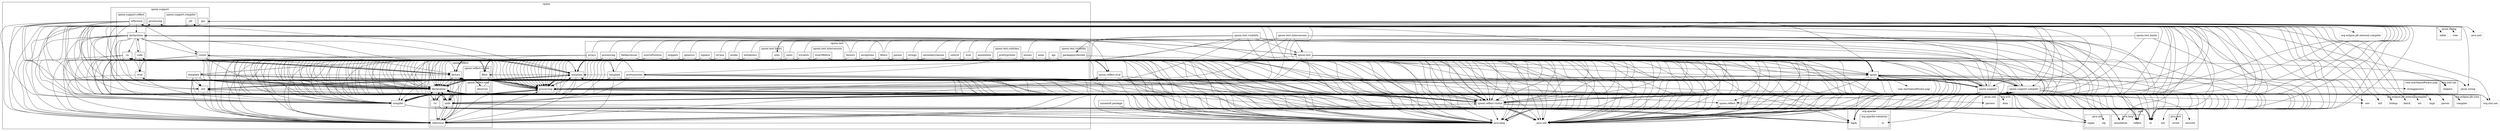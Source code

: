 digraph G {
	node [shape=box]; compound=true; ratio=fill;
	"spoon.test.limits.utils" -> "java.lang";
	"spoon.test.limits.utils" -> "spoon.test";
	"spoon.test.limits.utils" -> "spoon.reflect.declaration";
	"spoon.test.limits.utils" -> "spoon.reflect.code";
	"spoon.test.limits.utils" -> "spoon.processing";
	"spoon.test.limits.utils" -> "spoon.reflect.visitor.filter";
	"spoon.test.limits.utils" -> "spoon.reflect.visitor";
	"spoon.test.limits.utils" -> "java.util";
	"javax.swing.tree" [color=grey];
	"org.apache.log4j" [color=grey];
	"spoon.test.intercession" -> "spoon.test";
	"spoon.test.intercession" -> "spoon.reflect.factory";
	"spoon.test.intercession" -> "java.lang";
	"spoon.test.intercession" -> "spoon.reflect.code";
	"spoon.test.intercession" -> "spoon.reflect.declaration";
	"spoon.test.intercession" -> "spoon.processing";
	"spoon.test.intercession" -> "java.util";
	"spoon.test.intercession" -> "spoon.template";
	"spoon.test.casts" -> "spoon.test";
	"spoon.test.casts" -> "spoon.reflect.factory";
	"spoon.test.casts" -> "java.lang";
	"spoon.test.casts" -> "spoon.reflect.code";
	"spoon.test.casts" -> "spoon.reflect.declaration";
	"spoon.test.casts" -> "spoon.processing";
	"spoon.test.casts" -> "java.util";
	"spoon.test.casts" -> "spoon.template";
	"spoon.test.casts" -> "spoon.reflect.visitor.filter";
	"spoon.test.casts" -> "spoon.reflect.visitor";
	"spoon.support.util" -> "java.lang";
	"spoon.support.util" -> "org.eclipse.jdt.internal.compiler.env";
	"spoon.support.util" -> "java.io";
	"spoon.support.util" -> "org.eclipse.jdt.internal.compiler.util";
	"spoon.support.util" -> "org.eclipse.jdt.core.compiler";
	"spoon.support.util" -> "java.util";
	"spoon.support.util" -> "spoon.reflect.code";
	"spoon.support.util" -> "spoon.reflect.declaration";
	"spoon.support.util" -> "spoon.processing";
	"spoon.support.util" -> "spoon.template";
	"spoon.support.util" -> "spoon.reflect.reference";
	"spoon.support.util" -> "java.lang.reflect";
	"java.net" [color=grey];
	"spoon.test.annotation" -> "java.lang";
	"spoon.test.annotation" -> "spoon.test";
	"spoon.test.annotation" -> "spoon.reflect.declaration";
	"spoon.test.annotation" -> "spoon.processing";
	"spoon.test.annotation" -> "java.util";
	"spoon.test.annotation" -> "spoon";
	"spoon.test.annotation" -> "spoon.reflect.factory";
	"spoon.test.annotation" -> "spoon.compiler";
	"spoon.test.annotation" -> "java.io";
	"spoon.test.annotation" -> "spoon.reflect.visitor.filter";
	"spoon.test.annotation" -> "spoon.reflect.visitor";
	"spoon.test.annotation" -> "java.lang.annotation";
	"spoon.test.annotation" -> "spoon.reflect.reference";
	"spoon.test.trycatch" -> "java.lang";
	"spoon.test.trycatch" -> "java.io";
	"spoon.test.trycatch" -> "spoon.test";
	"spoon.test.trycatch" -> "spoon.reflect.factory";
	"spoon.test.trycatch" -> "spoon.reflect.code";
	"spoon.test.trycatch" -> "spoon.reflect.declaration";
	"spoon.test.trycatch" -> "spoon.processing";
	"spoon.test.trycatch" -> "spoon.template";
	"spoon.test.trycatch" -> "spoon.reflect.visitor.filter";
	"spoon.test.trycatch" -> "spoon.reflect.visitor";
	"spoon.test.trycatch" -> "java.util";
	"spoon.test.trycatch" -> "spoon.reflect.reference";
	"spoon" -> "spoon.reflect.factory";
	"spoon" -> "java.util";
	"spoon" -> "com.martiansoftware.jsap";
	"spoon" -> "org.apache.log4j";
	"spoon" -> "java.lang";
	"spoon" -> "com.martiansoftware.jsap.stringparsers";
	"spoon" -> "java.io";
	"spoon" -> "spoon.support";
	"spoon" -> "spoon.compiler";
	"spoon" -> "spoon.processing";
	"spoon" -> "spoon.support.compiler.jdt";
	"spoon" -> "spoon.reflect.visitor";
	"spoon" -> "spoon.support.compiler";
	"spoon" -> "org.xml.sax.helpers";
	"spoon" -> "org.xml.sax";
	"spoon" -> "spoon.support.processing";
	"spoon" -> "spoon.support.gui";
	"spoon" -> "javax.swing";
	"spoon" -> "java.awt.event";
	"spoon.test.intercession.insertBefore" -> "java.lang";
	"spoon.test.intercession.insertBefore" -> "spoon.reflect.factory";
	"spoon.test.intercession.insertBefore" -> "spoon";
	"spoon.test.intercession.insertBefore" -> "spoon.compiler";
	"spoon.test.intercession.insertBefore" -> "java.util";
	"spoon.test.intercession.insertBefore" -> "spoon.processing";
	"spoon.test.intercession.insertBefore" -> "spoon.reflect.code";
	"spoon.test.intercession.insertBefore" -> "spoon.reflect.declaration";
	"spoon.test.intercession.insertBefore" -> "spoon.template";
	"spoon.test.intercession.insertBefore" -> "java.io";
	"spoon.test.intercession.insertBefore" -> "spoon.reflect.visitor.filter";
	"spoon.test.intercession.insertBefore" -> "spoon.reflect.visitor";
	"org.xml.sax" [color=grey];
	"spoon.test.filters" -> "spoon.reflect.factory";
	"spoon.test.filters" -> "java.lang";
	"spoon.test.filters" -> "spoon.test";
	"spoon.test.filters" -> "spoon.reflect.declaration";
	"spoon.test.filters" -> "spoon.processing";
	"spoon.test.filters" -> "spoon.reflect.visitor.filter";
	"spoon.test.filters" -> "spoon.reflect.visitor";
	"spoon.test.filters" -> "java.util";
	"spoon.test.filters" -> "spoon.support.reflect.declaration";
	"spoon.test.filters" -> "java.io";
	"spoon.test.filters" -> "spoon";
	"spoon.test.filters" -> "spoon.compiler";
	"spoon.test.filters" -> "spoon.reflect.code";
	"spoon.test.filters" -> "spoon.template";
	"spoon.test.factory" -> "java.lang";
	"spoon.test.factory" -> "spoon.test";
	"spoon.test.factory" -> "spoon.reflect.declaration";
	"spoon.test.factory" -> "spoon.reflect.code";
	"spoon.test.factory" -> "spoon.processing";
	"spoon.test.factory" -> "java.util";
	"spoon.test.factory" -> "spoon.template";
	"spoon.test.factory" -> "spoon.reflect.factory";
	"spoon.test.factory" -> "spoon.support.reflect.declaration";
	"spoon.test.factory" -> "java.io";
	"spoon.test.factory" -> "spoon.support";
	"spoon.test.factory" -> "spoon.compiler";
	"javax.swing" [color=grey];
	"spoon.test.eval" -> "java.lang";
	"spoon.test.eval" -> "spoon.test";
	"spoon.test.eval" -> "spoon.reflect.declaration";
	"spoon.test.eval" -> "spoon.reflect.code";
	"spoon.test.eval" -> "spoon.processing";
	"spoon.test.eval" -> "java.util";
	"spoon.test.eval" -> "spoon.template";
	"spoon.test.eval" -> "java.io";
	"java.io" [color=grey];
	"spoon.reflect.visitor" -> "java.lang.annotation";
	"spoon.reflect.visitor" -> "java.lang";
	"spoon.reflect.visitor" -> "spoon.reflect.declaration";
	"spoon.reflect.visitor" -> "spoon.processing";
	"spoon.reflect.visitor" -> "spoon.reflect.code";
	"spoon.reflect.visitor" -> "spoon.template";
	"spoon.reflect.visitor" -> "spoon.reflect.reference";
	"spoon.reflect.visitor" -> "java.util";
	"spoon.reflect.visitor" -> "spoon.compiler";
	"spoon.reflect.visitor" -> "spoon.reflect.cu";
	"spoon.reflect.visitor" -> "spoon.reflect.factory";
	"spoon.reflect.visitor" -> "spoon.support.reflect.cu";
	"spoon.reflect.visitor" -> "spoon.support.util";
	"spoon.reflect.visitor" -> "spoon";
	"spoon.reflect.visitor" -> "org.apache.log4j";
	"spoon.reflect.visitor" -> "java.io";
	"spoon.support.template" -> "java.lang";
	"spoon.support.template" -> "spoon.template";
	"spoon.support.template" -> "spoon.reflect.declaration";
	"spoon.support.template" -> "spoon.processing";
	"spoon.support.template" -> "spoon.reflect.reference";
	"spoon.support.template" -> "java.util";
	"spoon.support.template" -> "spoon.reflect.code";
	"spoon.support.template" -> "java.lang.reflect";
	"spoon.support.template" -> "spoon.reflect.factory";
	"spoon.support.template" -> "spoon.support.util";
	"spoon.support.template" -> "spoon";
	"spoon.support.template" -> "org.apache.log4j";
	"spoon.support.template" -> "spoon.reflect.visitor";
	"spoon.support.template" -> "java.io";
	"spoon.support.template" -> "spoon.reflect.visitor.filter";
	"spoon.test.sourcePosition" -> "java.lang";
	"spoon.test.sourcePosition" -> "spoon.test";
	"spoon.test.sourcePosition" -> "spoon.reflect.declaration";
	"spoon.test.sourcePosition" -> "spoon.processing";
	"spoon.test.sourcePosition" -> "spoon.reflect.factory";
	"spoon.test.sourcePosition" -> "spoon.reflect.visitor.filter";
	"spoon.test.sourcePosition" -> "spoon.reflect.visitor";
	"spoon.test.sourcePosition" -> "spoon.reflect.code";
	"spoon.test.sourcePosition" -> "java.util";
	"spoon.test.sourcePosition" -> "spoon.reflect.cu";
	"com.martiansoftware.jsap.stringparsers" [color=grey];
	"spoon.test.visibility" -> "java.lang";
	"spoon.test.visibility" -> "spoon.test.visibility.packageprotected";
	"spoon.test.visibility" -> "spoon.test";
	"spoon.test.visibility" -> "spoon.reflect.factory";
	"spoon.test.visibility" -> "spoon.reflect.declaration";
	"spoon.test.visibility" -> "spoon.reflect.code";
	"spoon.test.visibility" -> "spoon.processing";
	"spoon.test.visibility" -> "java.util";
	"spoon.test.visibility" -> "spoon.template";
	"java.util.zip" [color=grey];
	"spoon.test.main" -> "java.lang";
	"spoon.test.main" -> "spoon";
	"spoon.test.exceptions" -> "java.lang";
	"spoon.test.exceptions" -> "spoon";
	"spoon.test.exceptions" -> "spoon.reflect.factory";
	"spoon.test.exceptions" -> "spoon.compiler";
	"spoon.test.exceptions" -> "java.util";
	"spoon.test.exceptions" -> "spoon.processing";
	"spoon.test.exceptions" -> "spoon.test";
	"spoon.test.exceptions" -> "spoon.reflect.code";
	"spoon.test.exceptions" -> "spoon.reflect.declaration";
	"spoon.test.exceptions" -> "java.io";
	"java.lang" [color=grey];
	"java.awt.event" [color=grey];
	"spoon.test.template" -> "spoon.template";
	"spoon.test.template" -> "java.lang";
	"spoon.test.template" -> "spoon.reflect.declaration";
	"spoon.test.template" -> "spoon.processing";
	"spoon.test.template" -> "spoon.reflect.reference";
	"spoon.test.template" -> "spoon";
	"spoon.test.template" -> "spoon.reflect.factory";
	"spoon.test.template" -> "spoon.compiler";
	"spoon.test.template" -> "java.util";
	"spoon.test.template" -> "spoon.reflect.code";
	"spoon.test.template" -> "spoon.reflect.visitor.filter";
	"spoon.test.template" -> "spoon.reflect.visitor";
	"spoon.test.template" -> "java.io";
	"spoon.test.strings" -> "java.lang";
	"spoon.test.strings" -> "java.io";
	"spoon.test.strings" -> "spoon.test";
	"spoon.test.strings" -> "spoon.reflect.factory";
	"spoon.test.strings" -> "spoon.reflect.code";
	"spoon.test.strings" -> "spoon.reflect.declaration";
	"spoon.test.strings" -> "spoon.processing";
	"spoon.test.strings" -> "java.util";
	"spoon.test.strings" -> "spoon.template";
	"spoon.test.strings" -> "spoon.reflect.visitor.filter";
	"spoon.test.strings" -> "spoon.reflect.visitor";
	"spoon.support.reflect.eval" -> "spoon.reflect.code";
	"spoon.support.reflect.eval" -> "spoon.reflect.declaration";
	"spoon.support.reflect.eval" -> "java.lang";
	"spoon.support.reflect.eval" -> "spoon.processing";
	"spoon.support.reflect.eval" -> "spoon.template";
	"spoon.support.reflect.eval" -> "spoon";
	"spoon.support.reflect.eval" -> "spoon.reflect.eval";
	"spoon.support.reflect.eval" -> "spoon.reflect.visitor";
	"spoon.support.reflect.eval" -> "spoon.reflect.factory";
	"spoon.support.reflect.eval" -> "java.util";
	"spoon.support.reflect.eval" -> "spoon.reflect.reference";
	"spoon.support.reflect.eval" -> "spoon.support.util";
	"spoon.support.reflect.eval" -> "spoon.reflect.visitor.filter";
	"spoon.support.reflect.eval" -> "org.apache.log4j";
	"spoon.support.reflect.eval" -> "spoon.compiler";
	"org.eclipse.jdt.internal.compiler.env" [color=grey];
	"org.eclipse.jdt.internal.compiler.lookup" [color=grey];
	"spoon.test.generics" -> "java.lang";
	"spoon.test.generics" -> "java.util";
	"spoon.test.generics" -> "java.io";
	"spoon.test.generics" -> "spoon.test";
	"spoon.test.generics" -> "spoon.reflect.declaration";
	"spoon.test.generics" -> "spoon.reflect.code";
	"spoon.test.generics" -> "spoon.processing";
	"spoon.test.generics" -> "spoon.reflect.visitor.filter";
	"spoon.test.generics" -> "spoon.reflect.visitor";
	"spoon.test.generics" -> "spoon.reflect.reference";
	"spoon.test.generics" -> "spoon.support";
	"spoon.test.generics" -> "spoon.compiler";
	"spoon.test.generics" -> "spoon.template";
	"spoon.test.generics" -> "spoon.reflect.factory";
	"spoon.reflect.cu" -> "java.lang";
	"spoon.reflect.cu" -> "java.io";
	"spoon.reflect.cu" -> "java.util";
	"spoon.reflect.cu" -> "spoon.reflect.declaration";
	"spoon.reflect.cu" -> "spoon.processing";
	"spoon.reflect.cu" -> "spoon.reflect.reference";
	"org.eclipse.jdt.internal.compiler.util" [color=grey];
	"spoon.template" -> "java.lang.annotation";
	"spoon.template" -> "java.lang";
	"spoon.template" -> "spoon.support.template";
	"spoon.template" -> "spoon.reflect.declaration";
	"spoon.template" -> "spoon.reflect.code";
	"spoon.template" -> "spoon.processing";
	"spoon.template" -> "spoon.reflect.factory";
	"spoon.template" -> "java.util";
	"spoon.template" -> "spoon.reflect.visitor";
	"spoon.template" -> "spoon.reflect.cu";
	"spoon.template" -> "spoon.reflect.reference";
	"spoon.template" -> "spoon.reflect.visitor.filter";
	"spoon.template" -> "spoon";
	"spoon.template" -> "java.lang.reflect";
	"spoon.template" -> "spoon.support.util";
	"spoon.template" -> "org.apache.log4j";
	"spoon.template" -> "java.util.regex";
	"spoon.template" -> "java.io";
	"spoon.test.secondaryclasses" -> "javax.swing";
	"spoon.test.secondaryclasses" -> "java.lang";
	"spoon.test.secondaryclasses" -> "java.awt.event";
	"spoon.test.secondaryclasses" -> "spoon.test";
	"spoon.test.secondaryclasses" -> "spoon.reflect.declaration";
	"spoon.test.secondaryclasses" -> "spoon.reflect.code";
	"spoon.test.secondaryclasses" -> "spoon.processing";
	"spoon.test.secondaryclasses" -> "spoon.template";
	"spoon.test.secondaryclasses" -> "spoon.reflect.visitor.filter";
	"spoon.test.secondaryclasses" -> "spoon.reflect.visitor";
	"spoon.test.secondaryclasses" -> "java.util";
	"spoon.test.secondaryclasses" -> "spoon.reflect.reference";
	"spoon.test.secondaryclasses" -> "spoon.reflect.factory";
	"spoon.test.secondaryclasses" -> "spoon.compiler";
	"spoon.test.secondaryclasses" -> "java.io";
	"javax.xml.parsers" [color=grey];
	"spoon.test.replace" -> "java.lang";
	"spoon.test.replace" -> "java.io";
	"spoon.test.replace" -> "spoon.reflect.factory";
	"spoon.test.replace" -> "spoon";
	"spoon.test.replace" -> "spoon.compiler";
	"spoon.test.replace" -> "java.util";
	"spoon.test.replace" -> "spoon.processing";
	"spoon.test.replace" -> "spoon.reflect.declaration";
	"spoon.test.replace" -> "spoon.reflect.code";
	"spoon.test.replace" -> "spoon.reflect.visitor.filter";
	"spoon.test.replace" -> "spoon.reflect.visitor";
	"spoon.test.replace" -> "spoon.template";
	"spoon.test.replace" -> "spoon.reflect.reference";
	"org.w3c.dom" [color=grey];
	"spoon.test.ctCase" -> "java.lang";
	"spoon.test.ctCase" -> "spoon.reflect.factory";
	"spoon.test.ctCase" -> "spoon.reflect.visitor.filter";
	"spoon.test.ctCase" -> "spoon.reflect.visitor";
	"spoon.test.ctCase" -> "java.util";
	"spoon.test.ctCase" -> "spoon.test";
	"spoon.test.ctCase" -> "spoon.reflect.declaration";
	"spoon.test.ctCase" -> "spoon.processing";
	"spoon.test.ctCase" -> "spoon.reflect.code";
	"spoon.test" -> "java.lang";
	"spoon.test" -> "spoon";
	"spoon.test" -> "spoon.compiler";
	"spoon.test" -> "spoon.processing";
	"spoon.test" -> "java.util";
	"spoon.test" -> "spoon.reflect.factory";
	"spoon.test" -> "java.io";
	"spoon.test" -> "spoon.reflect.declaration";
	"spoon.test" -> "spoon.support";
	"java.lang.reflect" [color=grey];
	"spoon.support.compiler" -> "java.io";
	"spoon.support.compiler" -> "java.lang";
	"spoon.support.compiler" -> "spoon.compiler";
	"spoon.support.compiler" -> "org.apache.log4j";
	"spoon.support.compiler" -> "java.util";
	"spoon.support.compiler" -> "spoon";
	"spoon.support.compiler" -> "spoon.reflect.code";
	"spoon.support.compiler" -> "spoon.reflect.declaration";
	"spoon.support.compiler" -> "spoon.processing";
	"spoon.support.compiler" -> "spoon.template";
	"spoon.support.compiler" -> "spoon.reflect.factory";
	"spoon.support.compiler" -> "spoon.reflect.reference";
	"spoon.support.compiler" -> "spoon.support.reflect.declaration";
	"spoon.support.compiler" -> "spoon.reflect.visitor";
	"spoon.support.compiler" -> "spoon.support.compiler.jdt";
	"spoon.support.compiler" -> "java.util.zip";
	"javax.swing.table" [color=grey];
	"spoon.test.subclass.prettyprinter" -> "java.lang";
	"spoon.test.subclass.prettyprinter" -> "spoon.test.prettyprinter";
	"spoon.test.prettyprinter" -> "java.lang";
	"spoon.test.prettyprinter" -> "spoon";
	"spoon.test.prettyprinter" -> "spoon.compiler";
	"spoon.test.prettyprinter" -> "spoon.processing";
	"spoon.test.prettyprinter" -> "java.util";
	"spoon.test.prettyprinter" -> "spoon.reflect.factory";
	"spoon.test.prettyprinter" -> "spoon.reflect.declaration";
	"spoon.test.prettyprinter" -> "spoon.reflect.code";
	"spoon.test.prettyprinter" -> "spoon.template";
	"spoon.test.prettyprinter" -> "spoon.reflect.visitor.filter";
	"spoon.test.prettyprinter" -> "spoon.reflect.visitor";
	"spoon.test.prettyprinter" -> "spoon.reflect.cu";
	"spoon.test.prettyprinter" -> "java.security";
	"spoon.support.processing" -> "spoon.reflect.factory";
	"spoon.support.processing" -> "spoon";
	"spoon.support.processing" -> "java.util";
	"spoon.support.processing" -> "spoon.processing";
	"spoon.support.processing" -> "java.lang";
	"spoon.support.processing" -> "org.xml.sax.helpers";
	"spoon.support.processing" -> "org.xml.sax";
	"spoon.support.processing" -> "spoon.compiler";
	"spoon.support.processing" -> "java.io";
	"spoon.support.processing" -> "spoon.reflect.reference";
	"spoon.support.processing" -> "java.lang.reflect";
	"org.eclipse.jdt.core.compiler" [color=grey];
	"spoon.test.api" -> "java.lang";
	"spoon.test.api" -> "java.util";
	"spoon.test.api" -> "spoon";
	"spoon.test.api" -> "java.io";
	"spoon.test.api" -> "spoon.support";
	"spoon.test.api" -> "spoon.processing";
	"spoon.test.api" -> "spoon.reflect.declaration";
	"org.xml.sax.helpers" [color=grey];
	"spoon.support" -> "spoon.reflect.factory";
	"spoon.support" -> "java.lang";
	"spoon.support" -> "java.io";
	"spoon.support" -> "spoon.support.reflect.declaration";
	"spoon.support" -> "spoon.reflect.declaration";
	"spoon.support" -> "spoon.processing";
	"spoon.support" -> "spoon.support.reflect.code";
	"spoon.support" -> "spoon.reflect.code";
	"spoon.support" -> "spoon.template";
	"spoon.support" -> "java.util";
	"spoon.support" -> "spoon.reflect.reference";
	"spoon.support" -> "java.lang.reflect";
	"spoon.support" -> "spoon.support.util";
	"spoon.support" -> "org.apache.log4j";
	"spoon.support" -> "spoon.support.reflect.reference";
	"spoon.support" -> "spoon.support.reflect.cu";
	"spoon.support" -> "spoon.reflect.cu";
	"spoon.support" -> "spoon.reflect.visitor";
	"spoon.support" -> "spoon.compiler";
	"spoon.support" -> "spoon.support.visitor";
	"spoon.support" -> "spoon.reflect";
	"spoon.support" -> "spoon.support.processing";
	"spoon.support" -> "org.xml.sax";
	"spoon.support" -> "spoon";
	"spoon.test.visibility.packageprotected" -> "java.lang";
	"spoon.support.reflect.cu" -> "spoon.reflect.factory";
	"spoon.support.reflect.cu" -> "java.util";
	"spoon.support.reflect.cu" -> "java.io";
	"spoon.support.reflect.cu" -> "java.lang";
	"spoon.support.reflect.cu" -> "spoon.processing";
	"spoon.support.reflect.cu" -> "spoon.reflect.cu";
	"spoon.support.reflect.cu" -> "spoon.compiler";
	"spoon.support.reflect.cu" -> "spoon.reflect.declaration";
	"spoon.support.reflect.cu" -> "spoon.reflect.reference";
	"java.util" [color=grey];
	"java.lang.annotation" [color=grey];
	"spoon.support.gui" -> "java.util";
	"spoon.support.gui" -> "spoon.reflect.factory";
	"spoon.support.gui" -> "javax.swing";
	"spoon.support.gui" -> "javax.swing.tree";
	"spoon.support.gui" -> "java.lang";
	"spoon.support.gui" -> "spoon.reflect.visitor";
	"spoon.support.gui" -> "spoon.reflect.declaration";
	"spoon.support.gui" -> "spoon.processing";
	"spoon.support.gui" -> "java.io";
	"spoon.support.gui" -> "java.awt.event";
	"spoon.support.gui" -> "java.awt";
	"spoon.support.gui" -> "spoon.support";
	"spoon.support.gui" -> "spoon.reflect";
	"spoon.support.gui" -> "org.apache.log4j";
	"spoon.support.gui" -> "javax.swing.table";
	"spoon.support.gui" -> "java.lang.reflect";
	"spoon.support.gui" -> "spoon.reflect.reference";
	"spoon.reflect" -> "java.util";
	"spoon.reflect" -> "java.lang";
	"spoon.reflect" -> "java.io";
	"spoon.reflect" -> "spoon.reflect.factory";
	"spoon.test.initializers" -> "java.lang";
	"spoon.test.initializers" -> "spoon.test";
	"spoon.test.initializers" -> "spoon.reflect.declaration";
	"spoon.test.initializers" -> "spoon.reflect.code";
	"spoon.test.initializers" -> "spoon.processing";
	"spoon.test.initializers" -> "spoon.reflect.visitor.filter";
	"spoon.test.initializers" -> "spoon.reflect.visitor";
	"spoon.test.initializers" -> "java.util";
	"spoon.test.initializers" -> "spoon.template";
	"spoon.test.processing" -> "spoon.processing";
	"spoon.test.processing" -> "spoon.reflect.declaration";
	"spoon.test.processing" -> "java.lang";
	"spoon.test.processing" -> "spoon.reflect.code";
	"spoon.test.processing" -> "spoon.reflect.reference";
	"spoon.test.processing" -> "spoon.test.template";
	"spoon.test.processing" -> "spoon.template";
	"spoon.test.processing" -> "spoon.test";
	"spoon.test.processing" -> "java.util";
	"spoon.test.processing" -> "spoon.reflect.factory";
	"spoon.test.processing" -> "java.io";
	"spoon.test.processing" -> "spoon.compiler";
	"spoon.test.processing" -> "spoon.reflect.cu";
	"spoon.reflect.visitor.filter" -> "java.lang";
	"spoon.reflect.visitor.filter" -> "spoon.reflect.visitor";
	"spoon.reflect.visitor.filter" -> "spoon.reflect.declaration";
	"spoon.reflect.visitor.filter" -> "spoon.processing";
	"spoon.reflect.visitor.filter" -> "spoon.reflect.reference";
	"spoon.reflect.visitor.filter" -> "spoon.reflect.code";
	"spoon.reflect.visitor.filter" -> "spoon.template";
	"spoon.reflect.visitor.filter" -> "java.util.regex";
	"com.martiansoftware.jsap" [color=grey];
	"spoon.support.reflect.reference" -> "spoon.reflect.reference";
	"spoon.support.reflect.reference" -> "java.lang";
	"spoon.support.reflect.reference" -> "spoon.processing";
	"spoon.support.reflect.reference" -> "java.io";
	"spoon.support.reflect.reference" -> "java.lang.reflect";
	"spoon.support.reflect.reference" -> "spoon.reflect.visitor";
	"spoon.support.reflect.reference" -> "spoon.support.reflect.declaration";
	"spoon.support.reflect.reference" -> "java.util";
	"spoon.support.reflect.reference" -> "spoon.reflect.declaration";
	"spoon.support.reflect.reference" -> "spoon.reflect.code";
	"spoon.support.reflect.reference" -> "spoon.support.util";
	"spoon.support.reflect.reference" -> "org.apache.log4j";
	"spoon.support.reflect.reference" -> "spoon.reflect.factory";
	"spoon.support.reflect.reference" -> "spoon.support.visitor";
	"spoon.support.reflect.reference" -> "spoon.compiler";
	"spoon.support.reflect.reference" -> "java.lang.annotation";
	"spoon.support.reflect.code" -> "spoon.support.reflect.declaration";
	"spoon.support.reflect.code" -> "java.io";
	"spoon.support.reflect.code" -> "spoon.reflect.declaration";
	"spoon.support.reflect.code" -> "java.lang";
	"spoon.support.reflect.code" -> "spoon.processing";
	"spoon.support.reflect.code" -> "spoon.reflect.code";
	"spoon.support.reflect.code" -> "spoon.template";
	"spoon.support.reflect.code" -> "spoon.reflect.visitor";
	"spoon.support.reflect.code" -> "spoon.reflect.reference";
	"spoon.support.reflect.code" -> "java.util";
	"spoon.support.reflect.code" -> "spoon.reflect.factory";
	"spoon.support.reflect.code" -> "spoon.support.reflect.eval";
	"spoon.support.reflect.code" -> "spoon.reflect.eval";
	"spoon.support.reflect.code" -> "spoon.support.compiler";
	"spoon.support.reflect.code" -> "spoon";
	"spoon.support.reflect.code" -> "spoon.reflect.cu";
	"spoon.test.enums" -> "java.lang";
	"spoon.test.enums" -> "spoon.test";
	"spoon.test.enums" -> "spoon.reflect.declaration";
	"spoon.test.enums" -> "spoon.reflect.code";
	"spoon.test.enums" -> "spoon.processing";
	"spoon.test.enums" -> "java.util";
	"spoon.test.enums" -> "java.io";
	"org.eclipse.jdt.internal.compiler" [color=grey];
	"spoon.test.limits" -> "java.lang";
	"spoon.test.limits" -> "spoon.test.limits.utils";
	"spoon.test.limits" -> "java.io";
	"spoon.reflect.code" -> "java.util";
	"spoon.reflect.code" -> "spoon.reflect.reference";
	"spoon.reflect.code" -> "java.lang";
	"spoon.reflect.code" -> "spoon.processing";
	"spoon.reflect.code" -> "spoon.reflect.declaration";
	"spoon.reflect.code" -> "spoon.template";
	"spoon.reflect.code" -> "spoon.reflect.visitor";
	"spoon.reflect.code" -> "spoon.support.compiler";
	"spoon.reflect.code" -> "spoon";
	"org.eclipse.jdt.internal.compiler.batch" [color=grey];
	"spoon.support.visitor" -> "spoon.reflect.factory";
	"spoon.support.visitor" -> "spoon.processing";
	"spoon.support.visitor" -> "spoon.reflect.visitor";
	"spoon.support.visitor" -> "spoon.reflect.declaration";
	"spoon.support.visitor" -> "java.lang";
	"spoon.support.visitor" -> "spoon.compiler";
	"spoon.support.visitor" -> "java.util";
	"spoon.support.visitor" -> "org.apache.log4j";
	"spoon.support.visitor" -> "spoon.reflect.reference";
	"spoon.support.visitor" -> "spoon.reflect.cu";
	"spoon.support.visitor" -> "spoon.reflect.code";
	"spoon.support.visitor" -> "spoon.template";
	"spoon.support.visitor" -> "java.io";
	"org.apache.commons.io" [color=grey];
	"java.util.regex" [color=grey];
	"spoon.reflect.factory" -> "spoon.reflect.declaration";
	"spoon.reflect.factory" -> "java.lang";
	"spoon.reflect.factory" -> "spoon.processing";
	"spoon.reflect.factory" -> "spoon.reflect.reference";
	"spoon.reflect.factory" -> "java.lang.reflect";
	"spoon.reflect.factory" -> "java.util";
	"spoon.reflect.factory" -> "java.io";
	"spoon.reflect.factory" -> "spoon.reflect.code";
	"spoon.reflect.factory" -> "spoon.template";
	"spoon.reflect.factory" -> "spoon.reflect.cu";
	"spoon.reflect.factory" -> "spoon.support.reflect.cu";
	"spoon.reflect.factory" -> "spoon.reflect.eval";
	"spoon.reflect.factory" -> "spoon.reflect.eval.observer";
	"spoon.reflect.factory" -> "spoon.support.reflect.eval";
	"spoon.reflect.factory" -> "spoon.reflect.visitor";
	"spoon.reflect.factory" -> "spoon.compiler";
	"spoon.reflect.factory" -> "spoon.support";
	"spoon.test.fieldaccesses" -> "java.lang";
	"spoon.test.fieldaccesses" -> "spoon.test";
	"spoon.test.fieldaccesses" -> "spoon.reflect.declaration";
	"spoon.test.fieldaccesses" -> "spoon.processing";
	"spoon.test.fieldaccesses" -> "spoon.reflect.code";
	"spoon.test.fieldaccesses" -> "spoon.reflect.visitor.filter";
	"spoon.test.fieldaccesses" -> "spoon.reflect.visitor";
	"spoon.test.fieldaccesses" -> "java.util";
	"spoon.test.fieldaccesses" -> "spoon.template";
	"spoon.test.fieldaccesses" -> "spoon.reflect.reference";
	"spoon.test.fieldaccesses" -> "spoon.reflect.factory";
	"spoon.test.fieldaccesses" -> "spoon.reflect.cu";
	"java.awt" [color=grey];
	"spoon.support.reflect.declaration" -> "spoon.support.reflect.cu";
	"spoon.support.reflect.declaration" -> "spoon.processing";
	"spoon.support.reflect.declaration" -> "spoon.reflect.cu";
	"spoon.support.reflect.declaration" -> "java.lang";
	"spoon.support.reflect.declaration" -> "spoon.reflect.declaration";
	"spoon.support.reflect.declaration" -> "java.lang.reflect";
	"spoon.support.reflect.declaration" -> "java.io";
	"spoon.support.reflect.declaration" -> "spoon.reflect.reference";
	"spoon.support.reflect.declaration" -> "spoon.reflect.code";
	"spoon.support.reflect.declaration" -> "spoon.template";
	"spoon.support.reflect.declaration" -> "java.util";
	"spoon.support.reflect.declaration" -> "spoon.reflect.factory";
	"spoon.support.reflect.declaration" -> "org.apache.log4j";
	"spoon.support.reflect.declaration" -> "spoon.reflect.eval";
	"spoon.support.reflect.declaration" -> "spoon.reflect.visitor";
	"spoon.support.reflect.declaration" -> "spoon.support.reflect.eval";
	"spoon.support.reflect.declaration" -> "spoon.support.reflect.code";
	"spoon.support.reflect.declaration" -> "spoon.reflect.visitor.filter";
	"spoon.support.reflect.declaration" -> "spoon";
	"spoon.support.reflect.declaration" -> "spoon.support.util";
	"spoon.support.reflect.declaration" -> "spoon.support.visitor";
	"spoon.support.reflect.declaration" -> "spoon.compiler";
	"spoon.support.reflect.declaration" -> "spoon.support.compiler";
	"spoon.compiler" -> "spoon";
	"spoon.compiler" -> "java.lang";
	"spoon.compiler" -> "java.io";
	"spoon.compiler" -> "java.util";
	"spoon.compiler" -> "spoon.support.compiler";
	"spoon.compiler" -> "org.apache.log4j";
	"spoon.compiler" -> "spoon.processing";
	"spoon.compiler" -> "spoon.reflect.declaration";
	"spoon.test.snippets" -> "spoon.test";
	"spoon.test.snippets" -> "spoon.reflect.factory";
	"spoon.test.snippets" -> "java.lang";
	"spoon.test.snippets" -> "spoon.reflect.code";
	"spoon.test.snippets" -> "spoon.reflect.declaration";
	"spoon.test.snippets" -> "spoon.processing";
	"spoon.test.snippets" -> "java.util";
	"spoon.test.snippets" -> "spoon.template";
	"spoon.test.parent" -> "java.lang";
	"spoon.test.parent" -> "spoon.reflect.factory";
	"spoon.test.parent" -> "spoon";
	"spoon.test.parent" -> "spoon.compiler";
	"spoon.test.parent" -> "java.util";
	"spoon.test.parent" -> "spoon.processing";
	"spoon.test.parent" -> "spoon.reflect.code";
	"spoon.test.parent" -> "spoon.reflect.declaration";
	"spoon.test.parent" -> "spoon.template";
	"spoon.test.parent" -> "java.io";
	"spoon.test.parent" -> "spoon.reflect.visitor.filter";
	"spoon.test.parent" -> "spoon.reflect.visitor";
	"spoon.test.model" -> "java.lang";
	"spoon.test.model" -> "spoon.test";
	"spoon.test.model" -> "spoon.reflect.factory";
	"spoon.test.model" -> "spoon.reflect.code";
	"spoon.test.model" -> "spoon.reflect.declaration";
	"spoon.test.model" -> "spoon.processing";
	"spoon.test.model" -> "java.util";
	"spoon.test.model" -> "spoon.template";
	"spoon.test.model" -> "spoon.reflect.visitor.filter";
	"spoon.test.model" -> "spoon.reflect.visitor";
	"spoon.reflect.eval" -> "java.util";
	"spoon.reflect.eval" -> "java.lang";
	"spoon.reflect.eval" -> "spoon.reflect.reference";
	"spoon.reflect.eval" -> "spoon.processing";
	"spoon.reflect.eval" -> "java.io";
	"spoon.reflect.eval" -> "spoon.reflect.code";
	"spoon.reflect.eval" -> "spoon.reflect.declaration";
	"spoon.reflect.eval" -> "spoon.template";
	"spoon.reflect.eval" -> "java.lang.reflect";
	"spoon.reflect.eval" -> "spoon.support.util";
	"spoon.reflect.eval" -> "spoon.reflect.factory";
	"spoon.reflect.eval" -> "spoon.support.reflect.eval";
	"spoon.reflect.eval" -> "spoon.reflect.visitor";
	"spoon.reflect.declaration" -> "java.lang";
	"spoon.reflect.declaration" -> "spoon";
	"spoon.reflect.declaration" -> "java.util";
	"spoon.reflect.declaration" -> "spoon.reflect.reference";
	"spoon.reflect.declaration" -> "spoon.processing";
	"spoon.reflect.declaration" -> "spoon.reflect.code";
	"spoon.reflect.declaration" -> "spoon.template";
	"spoon.reflect.declaration" -> "spoon.reflect.visitor";
	"spoon.reflect.declaration" -> "spoon.reflect.cu";
	"java.security" [color=grey];
	"unnamed package" -> "java.lang";
	"spoon.reflect.reference" -> "java.lang";
	"spoon.reflect.reference" -> "spoon.processing";
	"spoon.reflect.reference" -> "java.lang.reflect";
	"spoon.reflect.reference" -> "java.util";
	"spoon.reflect.reference" -> "spoon.reflect.declaration";
	"spoon.reflect.reference" -> "spoon.reflect.code";
	"spoon.reflect.reference" -> "spoon.reflect.visitor";
	"org.eclipse.jdt.internal.compiler.ast" [color=grey];
	"org.eclipse.jdt.internal.compiler.impl" [color=grey];
	"spoon.test.control" -> "java.lang";
	"spoon.test.control" -> "spoon.test";
	"spoon.test.control" -> "spoon.reflect.declaration";
	"spoon.test.control" -> "spoon.processing";
	"spoon.test.control" -> "spoon.reflect.visitor.filter";
	"spoon.test.control" -> "spoon.reflect.visitor";
	"spoon.test.control" -> "java.util";
	"spoon.test.control" -> "spoon.reflect.code";
	"spoon.test.control" -> "spoon.template";
	"org.eclipse.jdt.internal.compiler.parser" [color=grey];
	"spoon.test.arrays" -> "java.lang";
	"spoon.test.arrays" -> "spoon.test";
	"spoon.test.arrays" -> "spoon.reflect.declaration";
	"spoon.test.arrays" -> "spoon.processing";
	"spoon.test.arrays" -> "spoon.reflect.reference";
	"spoon.reflect.eval.observer" -> "java.util";
	"spoon.reflect.eval.observer" -> "spoon.reflect.eval";
	"spoon.reflect.eval.observer" -> "java.lang";
	"spoon.reflect.eval.observer" -> "spoon.support.reflect.eval";
	"spoon.reflect.eval.observer" -> "spoon.reflect.visitor";
	"spoon.reflect.eval.observer" -> "spoon.compiler";
	"spoon.support.compiler.jdt" -> "spoon.compiler";
	"spoon.support.compiler.jdt" -> "spoon.processing";
	"spoon.support.compiler.jdt" -> "org.eclipse.jdt.internal.compiler.batch";
	"spoon.support.compiler.jdt" -> "java.lang";
	"spoon.support.compiler.jdt" -> "spoon.reflect.factory";
	"spoon.support.compiler.jdt" -> "java.util";
	"spoon.support.compiler.jdt" -> "java.io";
	"spoon.support.compiler.jdt" -> "org.apache.commons.io";
	"spoon.support.compiler.jdt" -> "org.apache.log4j";
	"spoon.support.compiler.jdt" -> "java.net";
	"spoon.support.compiler.jdt" -> "org.eclipse.jdt.internal.compiler.env";
	"spoon.support.compiler.jdt" -> "org.eclipse.jdt.internal.compiler";
	"spoon.support.compiler.jdt" -> "spoon.support.compiler";
	"spoon.support.compiler.jdt" -> "org.eclipse.jdt.internal.compiler.ast";
	"spoon.support.compiler.jdt" -> "org.eclipse.jdt.internal.compiler.lookup";
	"spoon.support.compiler.jdt" -> "spoon.reflect.cu";
	"spoon.support.compiler.jdt" -> "spoon.reflect.visitor";
	"spoon.support.compiler.jdt" -> "org.eclipse.jdt.internal.compiler.util";
	"spoon.support.compiler.jdt" -> "spoon";
	"spoon.support.compiler.jdt" -> "spoon.reflect.declaration";
	"spoon.support.compiler.jdt" -> "spoon.support";
	"spoon.support.compiler.jdt" -> "org.eclipse.jdt.core.compiler";
	"spoon.support.compiler.jdt" -> "org.eclipse.jdt.internal.compiler.impl";
	"spoon.support.compiler.jdt" -> "spoon.reflect.code";
	"spoon.support.compiler.jdt" -> "spoon.template";
	"spoon.support.compiler.jdt" -> "spoon.reflect.reference";
	"spoon.support.compiler.jdt" -> "spoon.reflect.visitor.filter";
	"spoon.support.compiler.jdt" -> "org.eclipse.jdt.internal.compiler.parser";
	"spoon.processing" -> "java.lang";
	"spoon.processing" -> "java.util";
	"spoon.processing" -> "java.lang.reflect";
	"spoon.processing" -> "java.lang.annotation";
	"spoon.processing" -> "spoon.reflect.declaration";
	"spoon.processing" -> "spoon.reflect.reference";
	"spoon.processing" -> "org.apache.log4j";
	"spoon.processing" -> "spoon.reflect.factory";
	"spoon.processing" -> "spoon.compiler";
	"spoon.processing" -> "java.io";
	"spoon.processing" -> "spoon.support.util";
	"spoon.processing" -> "org.w3c.dom";
	"spoon.processing" -> "java.util.regex";
	"spoon.processing" -> "spoon.support.processing";
	"spoon.processing" -> "javax.xml.parsers";
	"spoon.processing" -> "org.xml.sax";
	"spoon.processing" -> "spoon.reflect.code";
	"spoon.processing" -> "spoon.reflect";
	subgraph cluster0 { 
		rankdir=LR;label="spoon";
	subgraph cluster1 { 
		rankdir=LR;label="spoon.test";
	subgraph cluster2 { 
		rankdir=LR;label="spoon.test.limits";
		"spoon.test.limits.utils" [label="utils"]
	};
	subgraph cluster3 { 
		rankdir=LR;label="spoon.test.intercession";
		"spoon.test.intercession.insertBefore" [label="insertBefore"]
	};
		"spoon.test.casts" [label="casts"]
		"spoon.test.annotation" [label="annotation"]
		"spoon.test.trycatch" [label="trycatch"]
		"spoon.test.filters" [label="filters"]
		"spoon.test.factory" [label="factory"]
		"spoon.test.eval" [label="eval"]
		"spoon.test.sourcePosition" [label="sourcePosition"]
	subgraph cluster4 { 
		rankdir=LR;label="spoon.test.visibility";
		"spoon.test.visibility.packageprotected" [label="packageprotected"]
	};
		"spoon.test.main" [label="main"]
		"spoon.test.exceptions" [label="exceptions"]
		"spoon.test.template" [label="template"]
		"spoon.test.strings" [label="strings"]
		"spoon.test.generics" [label="generics"]
		"spoon.test.secondaryclasses" [label="secondaryclasses"]
		"spoon.test.replace" [label="replace"]
		"spoon.test.ctCase" [label="ctCase"]
	subgraph cluster5 { 
		rankdir=LR;label="spoon.test.subclass";
		"spoon.test.subclass.prettyprinter" [label="prettyprinter"]
	};
		"spoon.test.prettyprinter" [label="prettyprinter"]
		"spoon.test.api" [label="api"]
		"spoon.test.initializers" [label="initializers"]
		"spoon.test.processing" [label="processing"]
		"spoon.test.enums" [label="enums"]
		"spoon.test.fieldaccesses" [label="fieldaccesses"]
		"spoon.test.snippets" [label="snippets"]
		"spoon.test.parent" [label="parent"]
		"spoon.test.model" [label="model"]
		"spoon.test.control" [label="control"]
		"spoon.test.arrays" [label="arrays"]
	};
	subgraph cluster6 { 
		rankdir=LR;label="spoon.support";
		"spoon.support.util" [label="util"]
		"spoon.support.template" [label="template"]
	subgraph cluster7 { 
		rankdir=LR;label="spoon.support.reflect";
		"spoon.support.reflect.eval" [label="eval"]
		"spoon.support.reflect.cu" [label="cu"]
		"spoon.support.reflect.reference" [label="reference"]
		"spoon.support.reflect.code" [label="code"]
		"spoon.support.reflect.declaration" [label="declaration"]
	};
	subgraph cluster8 { 
		rankdir=LR;label="spoon.support.compiler";
		"spoon.support.compiler.jdt" [label="jdt"]
	};
		"spoon.support.processing" [label="processing"]
		"spoon.support.gui" [label="gui"]
		"spoon.support.visitor" [label="visitor"]
	};
	subgraph cluster9 { 
		rankdir=LR;label="spoon.reflect";
	subgraph cluster10 { 
		rankdir=LR;label="spoon.reflect.visitor";
		"spoon.reflect.visitor.filter" [label="filter"]
	};
		"spoon.reflect.cu" [label="cu"]
		"spoon.reflect.code" [label="code"]
		"spoon.reflect.factory" [label="factory"]
	subgraph cluster11 { 
		rankdir=LR;label="spoon.reflect.eval";
		"spoon.reflect.eval.observer" [label="observer"]
	};
		"spoon.reflect.declaration" [label="declaration"]
		"spoon.reflect.reference" [label="reference"]
	};
		"spoon.template" [label="template"]
		"spoon.compiler" [label="compiler"]
		"spoon.processing" [label="processing"]
	};
	subgraph cluster12 { 
		rankdir=LR;label="javax.swing";
		"javax.swing.tree" [label="tree"]
		"javax.swing.table" [label="table"]
	};
	subgraph cluster13 { 
		rankdir=LR;label="javax.xml";
		"javax.xml.parsers" [label="parsers"]
	};
	subgraph cluster14 { 
		rankdir=LR;label="org.apache";
		"org.apache.log4j" [label="log4j"]
	subgraph cluster15 { 
		rankdir=LR;label="org.apache.commons";
		"org.apache.commons.io" [label="io"]
	};
	};
	subgraph cluster16 { 
		rankdir=LR;label="org.xml.sax";
		"org.xml.sax.helpers" [label="helpers"]
	};
	subgraph cluster17 { 
		rankdir=LR;label="org.eclipse.jdt.internal.compiler";
		"org.eclipse.jdt.internal.compiler.env" [label="env"]
		"org.eclipse.jdt.internal.compiler.lookup" [label="lookup"]
		"org.eclipse.jdt.internal.compiler.util" [label="util"]
		"org.eclipse.jdt.internal.compiler.batch" [label="batch"]
		"org.eclipse.jdt.internal.compiler.ast" [label="ast"]
		"org.eclipse.jdt.internal.compiler.impl" [label="impl"]
		"org.eclipse.jdt.internal.compiler.parser" [label="parser"]
	};
	subgraph cluster18 { 
		rankdir=LR;label="org.eclipse.jdt.core";
		"org.eclipse.jdt.core.compiler" [label="compiler"]
	};
	subgraph cluster19 { 
		rankdir=LR;label="org.w3c";
		"org.w3c.dom" [label="dom"]
	};
	subgraph cluster20 { 
		rankdir=LR;label="java";
		"java.net" [label="net"]
		"java.io" [label="io"]
	subgraph cluster21 { 
		rankdir=LR;label="java.util";
		"java.util.zip" [label="zip"]
		"java.util.regex" [label="regex"]
	};
	subgraph cluster22 { 
		rankdir=LR;label="java.lang";
		"java.lang.reflect" [label="reflect"]
		"java.lang.annotation" [label="annotation"]
	};
	subgraph cluster23 { 
		rankdir=LR;label="java.awt";
		"java.awt.event" [label="event"]
	};
		"java.security" [label="security"]
	};
	subgraph cluster24 { 
		rankdir=LR;label="com.martiansoftware.jsap";
		"com.martiansoftware.jsap.stringparsers" [label="stringparsers"]
	};
}
